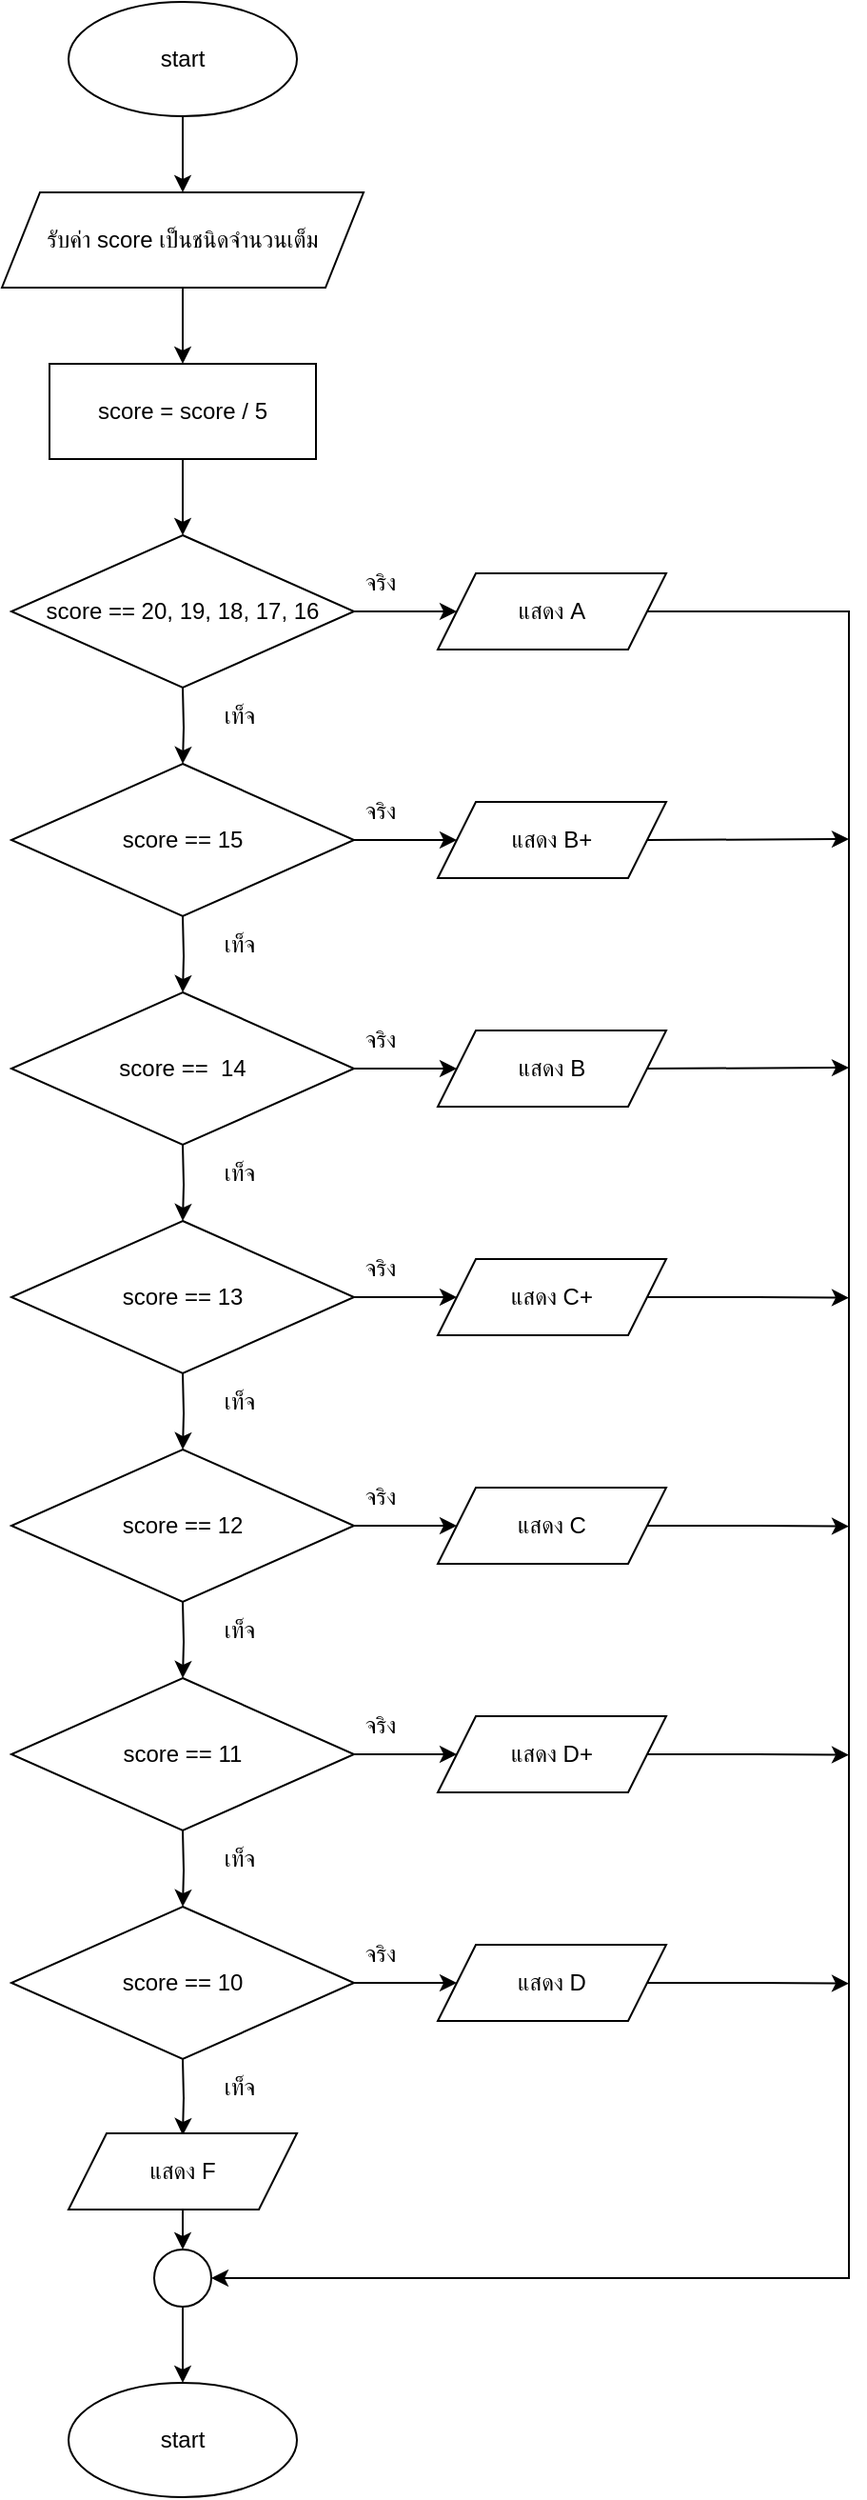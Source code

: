 <mxfile version="25.0.3">
  <diagram name="Page-1" id="9y36bcViuCghFuGkHzrc">
    <mxGraphModel dx="1750" dy="870" grid="1" gridSize="10" guides="1" tooltips="1" connect="1" arrows="1" fold="1" page="1" pageScale="1" pageWidth="827" pageHeight="1169" math="0" shadow="0">
      <root>
        <mxCell id="0" />
        <mxCell id="1" parent="0" />
        <mxCell id="X6rqKWmWs7OPZRH10mDw-1" value="" style="edgeStyle=orthogonalEdgeStyle;rounded=0;orthogonalLoop=1;jettySize=auto;html=1;" edge="1" parent="1" source="X6rqKWmWs7OPZRH10mDw-2" target="X6rqKWmWs7OPZRH10mDw-3">
          <mxGeometry relative="1" as="geometry" />
        </mxCell>
        <mxCell id="X6rqKWmWs7OPZRH10mDw-2" value="start" style="ellipse;whiteSpace=wrap;html=1;aspect=fixed;" vertex="1" parent="1">
          <mxGeometry x="160" y="50" width="120" height="60" as="geometry" />
        </mxCell>
        <mxCell id="X6rqKWmWs7OPZRH10mDw-5" value="" style="edgeStyle=orthogonalEdgeStyle;rounded=0;orthogonalLoop=1;jettySize=auto;html=1;" edge="1" parent="1" source="X6rqKWmWs7OPZRH10mDw-3" target="X6rqKWmWs7OPZRH10mDw-4">
          <mxGeometry relative="1" as="geometry" />
        </mxCell>
        <mxCell id="X6rqKWmWs7OPZRH10mDw-3" value="รับค่า score เป็นชนิดจำนวนเต็ม" style="shape=parallelogram;perimeter=parallelogramPerimeter;whiteSpace=wrap;html=1;fixedSize=1;" vertex="1" parent="1">
          <mxGeometry x="125" y="150" width="190" height="50" as="geometry" />
        </mxCell>
        <mxCell id="X6rqKWmWs7OPZRH10mDw-7" value="" style="edgeStyle=orthogonalEdgeStyle;rounded=0;orthogonalLoop=1;jettySize=auto;html=1;" edge="1" parent="1" source="X6rqKWmWs7OPZRH10mDw-4" target="X6rqKWmWs7OPZRH10mDw-6">
          <mxGeometry relative="1" as="geometry" />
        </mxCell>
        <mxCell id="X6rqKWmWs7OPZRH10mDw-4" value="score = score / 5" style="rounded=0;whiteSpace=wrap;html=1;" vertex="1" parent="1">
          <mxGeometry x="150" y="240" width="140" height="50" as="geometry" />
        </mxCell>
        <mxCell id="X6rqKWmWs7OPZRH10mDw-9" value="" style="edgeStyle=orthogonalEdgeStyle;rounded=0;orthogonalLoop=1;jettySize=auto;html=1;" edge="1" parent="1" source="X6rqKWmWs7OPZRH10mDw-6" target="X6rqKWmWs7OPZRH10mDw-8">
          <mxGeometry relative="1" as="geometry" />
        </mxCell>
        <mxCell id="X6rqKWmWs7OPZRH10mDw-6" value="score == 20, 19, 18, 17, 16" style="rhombus;whiteSpace=wrap;html=1;" vertex="1" parent="1">
          <mxGeometry x="130" y="330" width="180" height="80" as="geometry" />
        </mxCell>
        <mxCell id="X6rqKWmWs7OPZRH10mDw-64" style="edgeStyle=orthogonalEdgeStyle;rounded=0;orthogonalLoop=1;jettySize=auto;html=1;exitX=1;exitY=0.5;exitDx=0;exitDy=0;entryX=1;entryY=0.5;entryDx=0;entryDy=0;" edge="1" parent="1" source="X6rqKWmWs7OPZRH10mDw-8" target="X6rqKWmWs7OPZRH10mDw-65">
          <mxGeometry relative="1" as="geometry">
            <mxPoint x="530" y="1270" as="targetPoint" />
            <Array as="points">
              <mxPoint x="570" y="370" />
              <mxPoint x="570" y="1245" />
            </Array>
          </mxGeometry>
        </mxCell>
        <mxCell id="X6rqKWmWs7OPZRH10mDw-8" value="แสดง A" style="shape=parallelogram;perimeter=parallelogramPerimeter;whiteSpace=wrap;html=1;fixedSize=1;" vertex="1" parent="1">
          <mxGeometry x="354" y="350" width="120" height="40" as="geometry" />
        </mxCell>
        <mxCell id="X6rqKWmWs7OPZRH10mDw-11" value="จริง" style="text;html=1;align=center;verticalAlign=middle;whiteSpace=wrap;rounded=0;" vertex="1" parent="1">
          <mxGeometry x="294" y="340" width="60" height="30" as="geometry" />
        </mxCell>
        <mxCell id="X6rqKWmWs7OPZRH10mDw-12" value="เท็จ" style="text;html=1;align=center;verticalAlign=middle;whiteSpace=wrap;rounded=0;" vertex="1" parent="1">
          <mxGeometry x="220" y="410" width="60" height="30" as="geometry" />
        </mxCell>
        <mxCell id="X6rqKWmWs7OPZRH10mDw-13" value="" style="edgeStyle=orthogonalEdgeStyle;rounded=0;orthogonalLoop=1;jettySize=auto;html=1;" edge="1" parent="1" target="X6rqKWmWs7OPZRH10mDw-15">
          <mxGeometry relative="1" as="geometry">
            <mxPoint x="220" y="410" as="sourcePoint" />
          </mxGeometry>
        </mxCell>
        <mxCell id="X6rqKWmWs7OPZRH10mDw-14" value="" style="edgeStyle=orthogonalEdgeStyle;rounded=0;orthogonalLoop=1;jettySize=auto;html=1;" edge="1" parent="1" source="X6rqKWmWs7OPZRH10mDw-15" target="X6rqKWmWs7OPZRH10mDw-16">
          <mxGeometry relative="1" as="geometry" />
        </mxCell>
        <mxCell id="X6rqKWmWs7OPZRH10mDw-15" value="score == 15" style="rhombus;whiteSpace=wrap;html=1;" vertex="1" parent="1">
          <mxGeometry x="130" y="450" width="180" height="80" as="geometry" />
        </mxCell>
        <mxCell id="X6rqKWmWs7OPZRH10mDw-68" style="edgeStyle=orthogonalEdgeStyle;rounded=0;orthogonalLoop=1;jettySize=auto;html=1;exitX=1;exitY=0.5;exitDx=0;exitDy=0;" edge="1" parent="1" source="X6rqKWmWs7OPZRH10mDw-16">
          <mxGeometry relative="1" as="geometry">
            <mxPoint x="570" y="489.529" as="targetPoint" />
          </mxGeometry>
        </mxCell>
        <mxCell id="X6rqKWmWs7OPZRH10mDw-16" value="แสดง B+" style="shape=parallelogram;perimeter=parallelogramPerimeter;whiteSpace=wrap;html=1;fixedSize=1;" vertex="1" parent="1">
          <mxGeometry x="354" y="470" width="120" height="40" as="geometry" />
        </mxCell>
        <mxCell id="X6rqKWmWs7OPZRH10mDw-17" value="จริง" style="text;html=1;align=center;verticalAlign=middle;whiteSpace=wrap;rounded=0;" vertex="1" parent="1">
          <mxGeometry x="294" y="460" width="60" height="30" as="geometry" />
        </mxCell>
        <mxCell id="X6rqKWmWs7OPZRH10mDw-18" value="เท็จ" style="text;html=1;align=center;verticalAlign=middle;whiteSpace=wrap;rounded=0;" vertex="1" parent="1">
          <mxGeometry x="220" y="530" width="60" height="30" as="geometry" />
        </mxCell>
        <mxCell id="X6rqKWmWs7OPZRH10mDw-26" value="" style="edgeStyle=orthogonalEdgeStyle;rounded=0;orthogonalLoop=1;jettySize=auto;html=1;" edge="1" parent="1" target="X6rqKWmWs7OPZRH10mDw-28">
          <mxGeometry relative="1" as="geometry">
            <mxPoint x="220" y="530" as="sourcePoint" />
          </mxGeometry>
        </mxCell>
        <mxCell id="X6rqKWmWs7OPZRH10mDw-27" value="" style="edgeStyle=orthogonalEdgeStyle;rounded=0;orthogonalLoop=1;jettySize=auto;html=1;" edge="1" parent="1" source="X6rqKWmWs7OPZRH10mDw-28" target="X6rqKWmWs7OPZRH10mDw-29">
          <mxGeometry relative="1" as="geometry" />
        </mxCell>
        <mxCell id="X6rqKWmWs7OPZRH10mDw-28" value="score ==&amp;nbsp; 14" style="rhombus;whiteSpace=wrap;html=1;" vertex="1" parent="1">
          <mxGeometry x="130" y="570" width="180" height="80" as="geometry" />
        </mxCell>
        <mxCell id="X6rqKWmWs7OPZRH10mDw-69" style="edgeStyle=orthogonalEdgeStyle;rounded=0;orthogonalLoop=1;jettySize=auto;html=1;exitX=1;exitY=0.5;exitDx=0;exitDy=0;" edge="1" parent="1" source="X6rqKWmWs7OPZRH10mDw-29">
          <mxGeometry relative="1" as="geometry">
            <mxPoint x="570" y="609.529" as="targetPoint" />
          </mxGeometry>
        </mxCell>
        <mxCell id="X6rqKWmWs7OPZRH10mDw-29" value="แสดง B" style="shape=parallelogram;perimeter=parallelogramPerimeter;whiteSpace=wrap;html=1;fixedSize=1;" vertex="1" parent="1">
          <mxGeometry x="354" y="590" width="120" height="40" as="geometry" />
        </mxCell>
        <mxCell id="X6rqKWmWs7OPZRH10mDw-30" value="จริง" style="text;html=1;align=center;verticalAlign=middle;whiteSpace=wrap;rounded=0;" vertex="1" parent="1">
          <mxGeometry x="294" y="580" width="60" height="30" as="geometry" />
        </mxCell>
        <mxCell id="X6rqKWmWs7OPZRH10mDw-31" value="เท็จ" style="text;html=1;align=center;verticalAlign=middle;whiteSpace=wrap;rounded=0;" vertex="1" parent="1">
          <mxGeometry x="220" y="650" width="60" height="30" as="geometry" />
        </mxCell>
        <mxCell id="X6rqKWmWs7OPZRH10mDw-32" value="" style="edgeStyle=orthogonalEdgeStyle;rounded=0;orthogonalLoop=1;jettySize=auto;html=1;" edge="1" parent="1" target="X6rqKWmWs7OPZRH10mDw-34">
          <mxGeometry relative="1" as="geometry">
            <mxPoint x="220" y="650" as="sourcePoint" />
          </mxGeometry>
        </mxCell>
        <mxCell id="X6rqKWmWs7OPZRH10mDw-33" value="" style="edgeStyle=orthogonalEdgeStyle;rounded=0;orthogonalLoop=1;jettySize=auto;html=1;" edge="1" parent="1" source="X6rqKWmWs7OPZRH10mDw-34" target="X6rqKWmWs7OPZRH10mDw-35">
          <mxGeometry relative="1" as="geometry" />
        </mxCell>
        <mxCell id="X6rqKWmWs7OPZRH10mDw-34" value="score == 13" style="rhombus;whiteSpace=wrap;html=1;" vertex="1" parent="1">
          <mxGeometry x="130" y="690" width="180" height="80" as="geometry" />
        </mxCell>
        <mxCell id="X6rqKWmWs7OPZRH10mDw-70" style="edgeStyle=orthogonalEdgeStyle;rounded=0;orthogonalLoop=1;jettySize=auto;html=1;exitX=1;exitY=0.5;exitDx=0;exitDy=0;" edge="1" parent="1" source="X6rqKWmWs7OPZRH10mDw-35">
          <mxGeometry relative="1" as="geometry">
            <mxPoint x="570" y="730.345" as="targetPoint" />
          </mxGeometry>
        </mxCell>
        <mxCell id="X6rqKWmWs7OPZRH10mDw-35" value="แสดง C+" style="shape=parallelogram;perimeter=parallelogramPerimeter;whiteSpace=wrap;html=1;fixedSize=1;" vertex="1" parent="1">
          <mxGeometry x="354" y="710" width="120" height="40" as="geometry" />
        </mxCell>
        <mxCell id="X6rqKWmWs7OPZRH10mDw-36" value="จริง" style="text;html=1;align=center;verticalAlign=middle;whiteSpace=wrap;rounded=0;" vertex="1" parent="1">
          <mxGeometry x="294" y="700" width="60" height="30" as="geometry" />
        </mxCell>
        <mxCell id="X6rqKWmWs7OPZRH10mDw-37" value="เท็จ" style="text;html=1;align=center;verticalAlign=middle;whiteSpace=wrap;rounded=0;" vertex="1" parent="1">
          <mxGeometry x="220" y="770" width="60" height="30" as="geometry" />
        </mxCell>
        <mxCell id="X6rqKWmWs7OPZRH10mDw-38" value="" style="edgeStyle=orthogonalEdgeStyle;rounded=0;orthogonalLoop=1;jettySize=auto;html=1;" edge="1" parent="1" target="X6rqKWmWs7OPZRH10mDw-40">
          <mxGeometry relative="1" as="geometry">
            <mxPoint x="220" y="770" as="sourcePoint" />
          </mxGeometry>
        </mxCell>
        <mxCell id="X6rqKWmWs7OPZRH10mDw-39" value="" style="edgeStyle=orthogonalEdgeStyle;rounded=0;orthogonalLoop=1;jettySize=auto;html=1;" edge="1" parent="1" source="X6rqKWmWs7OPZRH10mDw-40" target="X6rqKWmWs7OPZRH10mDw-41">
          <mxGeometry relative="1" as="geometry" />
        </mxCell>
        <mxCell id="X6rqKWmWs7OPZRH10mDw-40" value="score == 12" style="rhombus;whiteSpace=wrap;html=1;" vertex="1" parent="1">
          <mxGeometry x="130" y="810" width="180" height="80" as="geometry" />
        </mxCell>
        <mxCell id="X6rqKWmWs7OPZRH10mDw-71" style="edgeStyle=orthogonalEdgeStyle;rounded=0;orthogonalLoop=1;jettySize=auto;html=1;exitX=1;exitY=0.5;exitDx=0;exitDy=0;" edge="1" parent="1" source="X6rqKWmWs7OPZRH10mDw-41">
          <mxGeometry relative="1" as="geometry">
            <mxPoint x="570" y="850.345" as="targetPoint" />
          </mxGeometry>
        </mxCell>
        <mxCell id="X6rqKWmWs7OPZRH10mDw-41" value="แสดง C" style="shape=parallelogram;perimeter=parallelogramPerimeter;whiteSpace=wrap;html=1;fixedSize=1;" vertex="1" parent="1">
          <mxGeometry x="354" y="830" width="120" height="40" as="geometry" />
        </mxCell>
        <mxCell id="X6rqKWmWs7OPZRH10mDw-42" value="จริง" style="text;html=1;align=center;verticalAlign=middle;whiteSpace=wrap;rounded=0;" vertex="1" parent="1">
          <mxGeometry x="294" y="820" width="60" height="30" as="geometry" />
        </mxCell>
        <mxCell id="X6rqKWmWs7OPZRH10mDw-43" value="เท็จ" style="text;html=1;align=center;verticalAlign=middle;whiteSpace=wrap;rounded=0;" vertex="1" parent="1">
          <mxGeometry x="220" y="890" width="60" height="30" as="geometry" />
        </mxCell>
        <mxCell id="X6rqKWmWs7OPZRH10mDw-44" value="" style="edgeStyle=orthogonalEdgeStyle;rounded=0;orthogonalLoop=1;jettySize=auto;html=1;" edge="1" parent="1" target="X6rqKWmWs7OPZRH10mDw-46">
          <mxGeometry relative="1" as="geometry">
            <mxPoint x="220" y="890" as="sourcePoint" />
          </mxGeometry>
        </mxCell>
        <mxCell id="X6rqKWmWs7OPZRH10mDw-45" value="" style="edgeStyle=orthogonalEdgeStyle;rounded=0;orthogonalLoop=1;jettySize=auto;html=1;" edge="1" parent="1" source="X6rqKWmWs7OPZRH10mDw-46" target="X6rqKWmWs7OPZRH10mDw-47">
          <mxGeometry relative="1" as="geometry" />
        </mxCell>
        <mxCell id="X6rqKWmWs7OPZRH10mDw-46" value="score == 11" style="rhombus;whiteSpace=wrap;html=1;" vertex="1" parent="1">
          <mxGeometry x="130" y="930" width="180" height="80" as="geometry" />
        </mxCell>
        <mxCell id="X6rqKWmWs7OPZRH10mDw-72" style="edgeStyle=orthogonalEdgeStyle;rounded=0;orthogonalLoop=1;jettySize=auto;html=1;exitX=1;exitY=0.5;exitDx=0;exitDy=0;" edge="1" parent="1" source="X6rqKWmWs7OPZRH10mDw-47">
          <mxGeometry relative="1" as="geometry">
            <mxPoint x="570" y="970.345" as="targetPoint" />
          </mxGeometry>
        </mxCell>
        <mxCell id="X6rqKWmWs7OPZRH10mDw-47" value="แสดง D+" style="shape=parallelogram;perimeter=parallelogramPerimeter;whiteSpace=wrap;html=1;fixedSize=1;" vertex="1" parent="1">
          <mxGeometry x="354" y="950" width="120" height="40" as="geometry" />
        </mxCell>
        <mxCell id="X6rqKWmWs7OPZRH10mDw-48" value="จริง" style="text;html=1;align=center;verticalAlign=middle;whiteSpace=wrap;rounded=0;" vertex="1" parent="1">
          <mxGeometry x="294" y="940" width="60" height="30" as="geometry" />
        </mxCell>
        <mxCell id="X6rqKWmWs7OPZRH10mDw-49" value="เท็จ" style="text;html=1;align=center;verticalAlign=middle;whiteSpace=wrap;rounded=0;" vertex="1" parent="1">
          <mxGeometry x="220" y="1010" width="60" height="30" as="geometry" />
        </mxCell>
        <mxCell id="X6rqKWmWs7OPZRH10mDw-50" value="" style="edgeStyle=orthogonalEdgeStyle;rounded=0;orthogonalLoop=1;jettySize=auto;html=1;" edge="1" parent="1" target="X6rqKWmWs7OPZRH10mDw-52">
          <mxGeometry relative="1" as="geometry">
            <mxPoint x="220" y="1010" as="sourcePoint" />
          </mxGeometry>
        </mxCell>
        <mxCell id="X6rqKWmWs7OPZRH10mDw-51" value="" style="edgeStyle=orthogonalEdgeStyle;rounded=0;orthogonalLoop=1;jettySize=auto;html=1;" edge="1" parent="1" source="X6rqKWmWs7OPZRH10mDw-52" target="X6rqKWmWs7OPZRH10mDw-53">
          <mxGeometry relative="1" as="geometry" />
        </mxCell>
        <mxCell id="X6rqKWmWs7OPZRH10mDw-52" value="score == 10" style="rhombus;whiteSpace=wrap;html=1;" vertex="1" parent="1">
          <mxGeometry x="130" y="1050" width="180" height="80" as="geometry" />
        </mxCell>
        <mxCell id="X6rqKWmWs7OPZRH10mDw-73" style="edgeStyle=orthogonalEdgeStyle;rounded=0;orthogonalLoop=1;jettySize=auto;html=1;exitX=1;exitY=0.5;exitDx=0;exitDy=0;" edge="1" parent="1" source="X6rqKWmWs7OPZRH10mDw-53">
          <mxGeometry relative="1" as="geometry">
            <mxPoint x="570" y="1090.345" as="targetPoint" />
          </mxGeometry>
        </mxCell>
        <mxCell id="X6rqKWmWs7OPZRH10mDw-53" value="แสดง D" style="shape=parallelogram;perimeter=parallelogramPerimeter;whiteSpace=wrap;html=1;fixedSize=1;" vertex="1" parent="1">
          <mxGeometry x="354" y="1070" width="120" height="40" as="geometry" />
        </mxCell>
        <mxCell id="X6rqKWmWs7OPZRH10mDw-54" value="จริง" style="text;html=1;align=center;verticalAlign=middle;whiteSpace=wrap;rounded=0;" vertex="1" parent="1">
          <mxGeometry x="294" y="1060" width="60" height="30" as="geometry" />
        </mxCell>
        <mxCell id="X6rqKWmWs7OPZRH10mDw-55" value="เท็จ" style="text;html=1;align=center;verticalAlign=middle;whiteSpace=wrap;rounded=0;" vertex="1" parent="1">
          <mxGeometry x="220" y="1130" width="60" height="30" as="geometry" />
        </mxCell>
        <mxCell id="X6rqKWmWs7OPZRH10mDw-56" value="" style="edgeStyle=orthogonalEdgeStyle;rounded=0;orthogonalLoop=1;jettySize=auto;html=1;" edge="1" parent="1">
          <mxGeometry relative="1" as="geometry">
            <mxPoint x="220" y="1130" as="sourcePoint" />
            <mxPoint x="220" y="1170" as="targetPoint" />
          </mxGeometry>
        </mxCell>
        <mxCell id="X6rqKWmWs7OPZRH10mDw-66" style="edgeStyle=orthogonalEdgeStyle;rounded=0;orthogonalLoop=1;jettySize=auto;html=1;exitX=0.5;exitY=1;exitDx=0;exitDy=0;entryX=0.5;entryY=0;entryDx=0;entryDy=0;" edge="1" parent="1" source="X6rqKWmWs7OPZRH10mDw-59" target="X6rqKWmWs7OPZRH10mDw-65">
          <mxGeometry relative="1" as="geometry" />
        </mxCell>
        <mxCell id="X6rqKWmWs7OPZRH10mDw-59" value="แสดง F" style="shape=parallelogram;perimeter=parallelogramPerimeter;whiteSpace=wrap;html=1;fixedSize=1;" vertex="1" parent="1">
          <mxGeometry x="160" y="1169" width="120" height="40" as="geometry" />
        </mxCell>
        <mxCell id="X6rqKWmWs7OPZRH10mDw-62" value="start" style="ellipse;whiteSpace=wrap;html=1;aspect=fixed;" vertex="1" parent="1">
          <mxGeometry x="160" y="1300" width="120" height="60" as="geometry" />
        </mxCell>
        <mxCell id="X6rqKWmWs7OPZRH10mDw-67" style="edgeStyle=orthogonalEdgeStyle;rounded=0;orthogonalLoop=1;jettySize=auto;html=1;exitX=0.5;exitY=1;exitDx=0;exitDy=0;entryX=0.5;entryY=0;entryDx=0;entryDy=0;" edge="1" parent="1" source="X6rqKWmWs7OPZRH10mDw-65" target="X6rqKWmWs7OPZRH10mDw-62">
          <mxGeometry relative="1" as="geometry" />
        </mxCell>
        <mxCell id="X6rqKWmWs7OPZRH10mDw-65" value="" style="ellipse;whiteSpace=wrap;html=1;aspect=fixed;" vertex="1" parent="1">
          <mxGeometry x="205" y="1230" width="30" height="30" as="geometry" />
        </mxCell>
      </root>
    </mxGraphModel>
  </diagram>
</mxfile>
